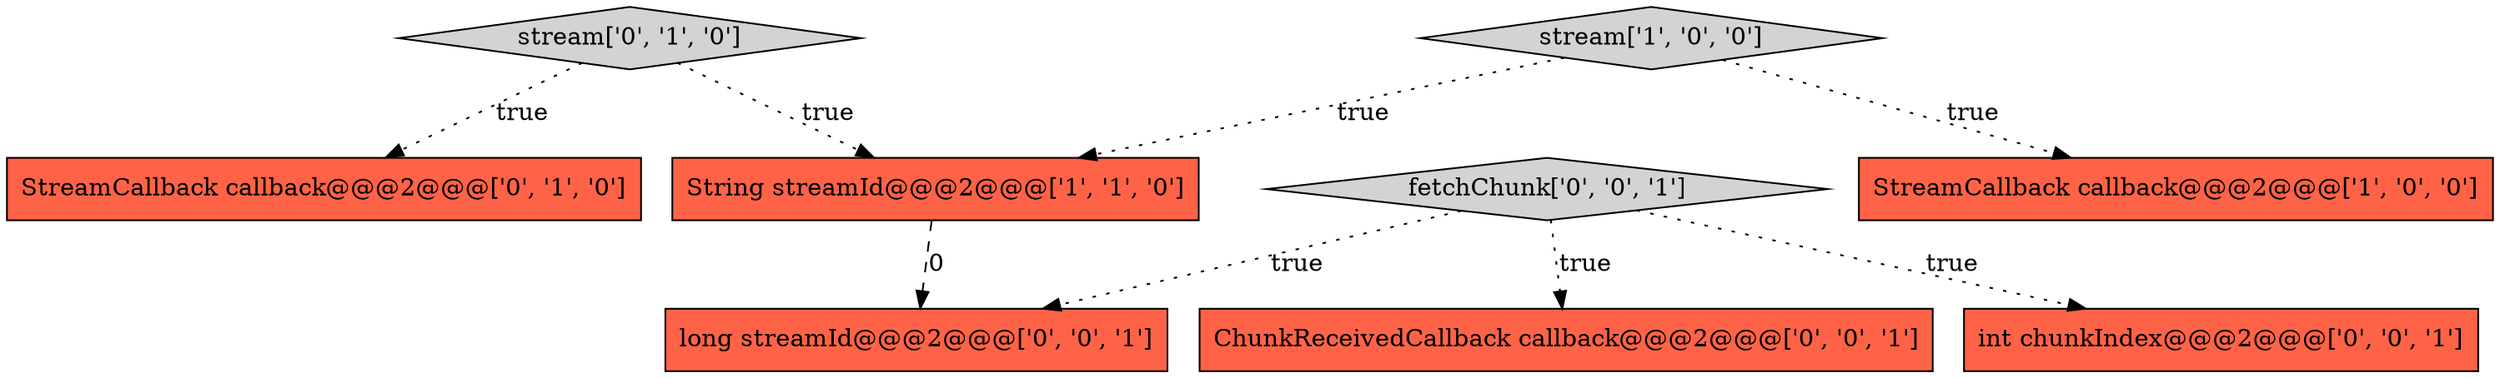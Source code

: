 digraph {
3 [style = filled, label = "StreamCallback callback@@@2@@@['0', '1', '0']", fillcolor = tomato, shape = box image = "AAA0AAABBB2BBB"];
4 [style = filled, label = "stream['0', '1', '0']", fillcolor = lightgray, shape = diamond image = "AAA0AAABBB2BBB"];
2 [style = filled, label = "String streamId@@@2@@@['1', '1', '0']", fillcolor = tomato, shape = box image = "AAA0AAABBB1BBB"];
6 [style = filled, label = "ChunkReceivedCallback callback@@@2@@@['0', '0', '1']", fillcolor = tomato, shape = box image = "AAA0AAABBB3BBB"];
1 [style = filled, label = "stream['1', '0', '0']", fillcolor = lightgray, shape = diamond image = "AAA0AAABBB1BBB"];
8 [style = filled, label = "fetchChunk['0', '0', '1']", fillcolor = lightgray, shape = diamond image = "AAA0AAABBB3BBB"];
5 [style = filled, label = "int chunkIndex@@@2@@@['0', '0', '1']", fillcolor = tomato, shape = box image = "AAA0AAABBB3BBB"];
7 [style = filled, label = "long streamId@@@2@@@['0', '0', '1']", fillcolor = tomato, shape = box image = "AAA0AAABBB3BBB"];
0 [style = filled, label = "StreamCallback callback@@@2@@@['1', '0', '0']", fillcolor = tomato, shape = box image = "AAA0AAABBB1BBB"];
1->2 [style = dotted, label="true"];
8->6 [style = dotted, label="true"];
2->7 [style = dashed, label="0"];
4->3 [style = dotted, label="true"];
8->7 [style = dotted, label="true"];
1->0 [style = dotted, label="true"];
4->2 [style = dotted, label="true"];
8->5 [style = dotted, label="true"];
}
